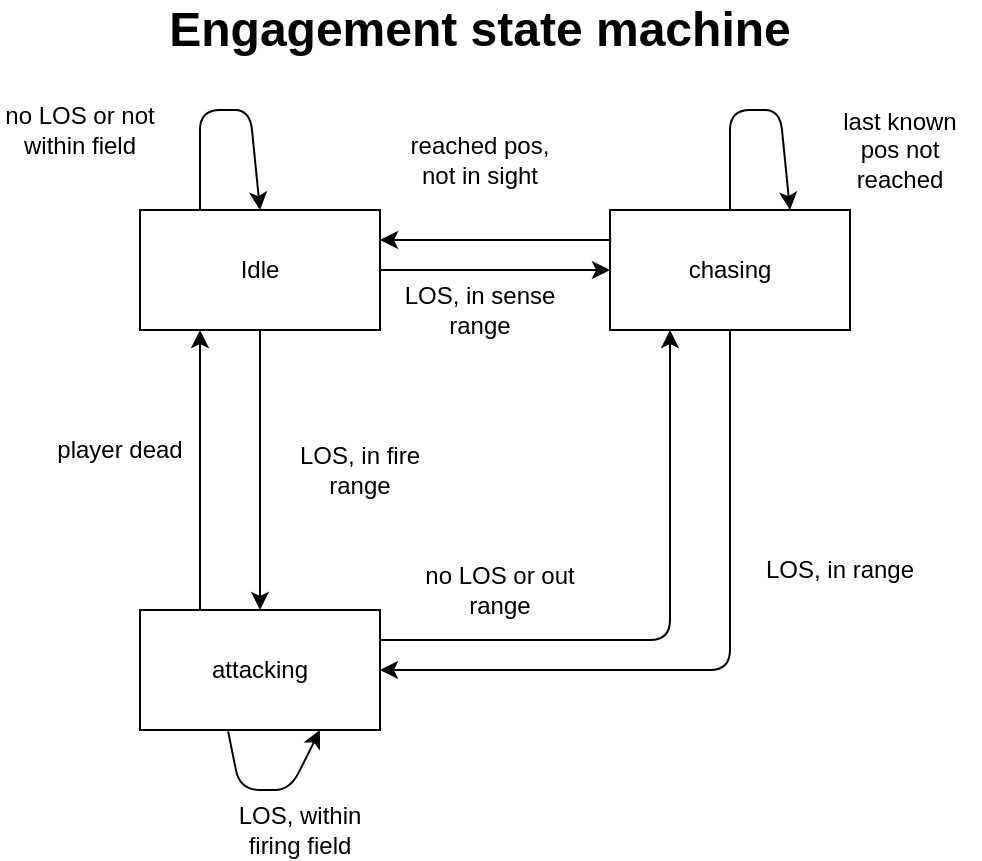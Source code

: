 <mxfile version="14.4.3" type="device"><diagram id="ArWEUhr20_ZCv0BJM_4t" name="Page-1"><mxGraphModel dx="716" dy="419" grid="1" gridSize="10" guides="1" tooltips="1" connect="1" arrows="1" fold="1" page="1" pageScale="1" pageWidth="850" pageHeight="1100" math="0" shadow="0"><root><mxCell id="0"/><mxCell id="1" parent="0"/><mxCell id="VsRW3DbcLhYftNZQ4vaQ-1" value="Idle" style="rounded=0;whiteSpace=wrap;html=1;" vertex="1" parent="1"><mxGeometry x="190" y="110" width="120" height="60" as="geometry"/></mxCell><mxCell id="VsRW3DbcLhYftNZQ4vaQ-2" value="chasing" style="rounded=0;whiteSpace=wrap;html=1;" vertex="1" parent="1"><mxGeometry x="425" y="110" width="120" height="60" as="geometry"/></mxCell><mxCell id="VsRW3DbcLhYftNZQ4vaQ-3" value="attacking" style="rounded=0;whiteSpace=wrap;html=1;" vertex="1" parent="1"><mxGeometry x="190" y="310" width="120" height="60" as="geometry"/></mxCell><mxCell id="VsRW3DbcLhYftNZQ4vaQ-4" value="" style="endArrow=classic;html=1;exitX=1;exitY=0.5;exitDx=0;exitDy=0;entryX=0;entryY=0.5;entryDx=0;entryDy=0;" edge="1" parent="1" source="VsRW3DbcLhYftNZQ4vaQ-1" target="VsRW3DbcLhYftNZQ4vaQ-2"><mxGeometry width="50" height="50" relative="1" as="geometry"><mxPoint x="400" y="340" as="sourcePoint"/><mxPoint x="450" y="290" as="targetPoint"/></mxGeometry></mxCell><mxCell id="VsRW3DbcLhYftNZQ4vaQ-5" value="" style="endArrow=classic;html=1;exitX=0.5;exitY=1;exitDx=0;exitDy=0;entryX=0.5;entryY=0;entryDx=0;entryDy=0;" edge="1" parent="1" source="VsRW3DbcLhYftNZQ4vaQ-1" target="VsRW3DbcLhYftNZQ4vaQ-3"><mxGeometry width="50" height="50" relative="1" as="geometry"><mxPoint x="320" y="150" as="sourcePoint"/><mxPoint x="435" y="190" as="targetPoint"/></mxGeometry></mxCell><mxCell id="VsRW3DbcLhYftNZQ4vaQ-7" value="" style="endArrow=classic;html=1;exitX=0.25;exitY=0;exitDx=0;exitDy=0;entryX=0.25;entryY=1;entryDx=0;entryDy=0;" edge="1" parent="1" source="VsRW3DbcLhYftNZQ4vaQ-3" target="VsRW3DbcLhYftNZQ4vaQ-1"><mxGeometry width="50" height="50" relative="1" as="geometry"><mxPoint x="160" y="270" as="sourcePoint"/><mxPoint x="210" y="220" as="targetPoint"/></mxGeometry></mxCell><mxCell id="VsRW3DbcLhYftNZQ4vaQ-8" value="" style="endArrow=classic;html=1;exitX=0;exitY=0.25;exitDx=0;exitDy=0;entryX=1;entryY=0.25;entryDx=0;entryDy=0;" edge="1" parent="1" source="VsRW3DbcLhYftNZQ4vaQ-2" target="VsRW3DbcLhYftNZQ4vaQ-1"><mxGeometry width="50" height="50" relative="1" as="geometry"><mxPoint x="320" y="150" as="sourcePoint"/><mxPoint x="435" y="150" as="targetPoint"/></mxGeometry></mxCell><mxCell id="VsRW3DbcLhYftNZQ4vaQ-9" value="reached pos, not in sight" style="text;html=1;strokeColor=none;fillColor=none;align=center;verticalAlign=middle;whiteSpace=wrap;rounded=0;" vertex="1" parent="1"><mxGeometry x="320" y="60" width="80" height="50" as="geometry"/></mxCell><mxCell id="VsRW3DbcLhYftNZQ4vaQ-10" value="LOS, in fire range" style="text;html=1;strokeColor=none;fillColor=none;align=center;verticalAlign=middle;whiteSpace=wrap;rounded=0;" vertex="1" parent="1"><mxGeometry x="260" y="230" width="80" height="20" as="geometry"/></mxCell><mxCell id="VsRW3DbcLhYftNZQ4vaQ-11" value="LOS, in sense range" style="text;html=1;strokeColor=none;fillColor=none;align=center;verticalAlign=middle;whiteSpace=wrap;rounded=0;" vertex="1" parent="1"><mxGeometry x="320" y="150" width="80" height="20" as="geometry"/></mxCell><mxCell id="VsRW3DbcLhYftNZQ4vaQ-12" value="player dead" style="text;html=1;strokeColor=none;fillColor=none;align=center;verticalAlign=middle;whiteSpace=wrap;rounded=0;" vertex="1" parent="1"><mxGeometry x="140" y="220" width="80" height="20" as="geometry"/></mxCell><mxCell id="VsRW3DbcLhYftNZQ4vaQ-14" value="" style="endArrow=classic;html=1;entryX=0.25;entryY=1;entryDx=0;entryDy=0;exitX=1;exitY=0.25;exitDx=0;exitDy=0;" edge="1" parent="1" source="VsRW3DbcLhYftNZQ4vaQ-3" target="VsRW3DbcLhYftNZQ4vaQ-2"><mxGeometry width="50" height="50" relative="1" as="geometry"><mxPoint x="370" y="370" as="sourcePoint"/><mxPoint x="420" y="320" as="targetPoint"/><Array as="points"><mxPoint x="455" y="325"/></Array></mxGeometry></mxCell><mxCell id="VsRW3DbcLhYftNZQ4vaQ-15" value="" style="endArrow=classic;html=1;exitX=0.5;exitY=1;exitDx=0;exitDy=0;entryX=1;entryY=0.5;entryDx=0;entryDy=0;" edge="1" parent="1" source="VsRW3DbcLhYftNZQ4vaQ-2" target="VsRW3DbcLhYftNZQ4vaQ-3"><mxGeometry width="50" height="50" relative="1" as="geometry"><mxPoint x="340" y="345" as="sourcePoint"/><mxPoint x="540" y="230" as="targetPoint"/><Array as="points"><mxPoint x="485" y="340"/></Array></mxGeometry></mxCell><mxCell id="VsRW3DbcLhYftNZQ4vaQ-16" value="no LOS or out range" style="text;html=1;strokeColor=none;fillColor=none;align=center;verticalAlign=middle;whiteSpace=wrap;rounded=0;" vertex="1" parent="1"><mxGeometry x="330" y="290" width="80" height="20" as="geometry"/></mxCell><mxCell id="VsRW3DbcLhYftNZQ4vaQ-17" value="LOS, in range" style="text;html=1;strokeColor=none;fillColor=none;align=center;verticalAlign=middle;whiteSpace=wrap;rounded=0;" vertex="1" parent="1"><mxGeometry x="500" y="280" width="80" height="20" as="geometry"/></mxCell><mxCell id="VsRW3DbcLhYftNZQ4vaQ-18" value="Engagement state machine" style="text;html=1;strokeColor=none;fillColor=none;align=center;verticalAlign=middle;whiteSpace=wrap;rounded=0;fontSize=24;fontStyle=1" vertex="1" parent="1"><mxGeometry x="190" y="10" width="340" height="20" as="geometry"/></mxCell><mxCell id="VsRW3DbcLhYftNZQ4vaQ-19" value="" style="endArrow=classic;html=1;fontSize=24;entryX=0.75;entryY=0;entryDx=0;entryDy=0;exitX=0.5;exitY=0;exitDx=0;exitDy=0;" edge="1" parent="1" source="VsRW3DbcLhYftNZQ4vaQ-2" target="VsRW3DbcLhYftNZQ4vaQ-2"><mxGeometry width="50" height="50" relative="1" as="geometry"><mxPoint x="370" y="230" as="sourcePoint"/><mxPoint x="420" y="180" as="targetPoint"/><Array as="points"><mxPoint x="485" y="60"/><mxPoint x="510" y="60"/></Array></mxGeometry></mxCell><mxCell id="VsRW3DbcLhYftNZQ4vaQ-21" value="last known pos not reached" style="text;html=1;strokeColor=none;fillColor=none;align=center;verticalAlign=middle;whiteSpace=wrap;rounded=0;" vertex="1" parent="1"><mxGeometry x="530" y="70" width="80" height="20" as="geometry"/></mxCell><mxCell id="VsRW3DbcLhYftNZQ4vaQ-22" value="" style="endArrow=classic;html=1;fontSize=24;entryX=0.75;entryY=0;entryDx=0;entryDy=0;exitX=0.5;exitY=0;exitDx=0;exitDy=0;" edge="1" parent="1"><mxGeometry width="50" height="50" relative="1" as="geometry"><mxPoint x="220" y="110" as="sourcePoint"/><mxPoint x="250" y="110" as="targetPoint"/><Array as="points"><mxPoint x="220" y="60"/><mxPoint x="245" y="60"/></Array></mxGeometry></mxCell><mxCell id="VsRW3DbcLhYftNZQ4vaQ-23" value="no LOS or not within field" style="text;html=1;strokeColor=none;fillColor=none;align=center;verticalAlign=middle;whiteSpace=wrap;rounded=0;" vertex="1" parent="1"><mxGeometry x="120" y="60" width="80" height="20" as="geometry"/></mxCell><mxCell id="VsRW3DbcLhYftNZQ4vaQ-24" value="" style="endArrow=classic;html=1;fontSize=24;entryX=0.75;entryY=1;entryDx=0;entryDy=0;exitX=0.367;exitY=1.011;exitDx=0;exitDy=0;exitPerimeter=0;" edge="1" parent="1" source="VsRW3DbcLhYftNZQ4vaQ-3" target="VsRW3DbcLhYftNZQ4vaQ-3"><mxGeometry width="50" height="50" relative="1" as="geometry"><mxPoint x="240.0" y="450" as="sourcePoint"/><mxPoint x="270.0" y="450" as="targetPoint"/><Array as="points"><mxPoint x="240" y="400"/><mxPoint x="265" y="400"/></Array></mxGeometry></mxCell><mxCell id="VsRW3DbcLhYftNZQ4vaQ-25" value="LOS, within firing field" style="text;html=1;strokeColor=none;fillColor=none;align=center;verticalAlign=middle;whiteSpace=wrap;rounded=0;" vertex="1" parent="1"><mxGeometry x="230" y="410" width="80" height="20" as="geometry"/></mxCell></root></mxGraphModel></diagram></mxfile>